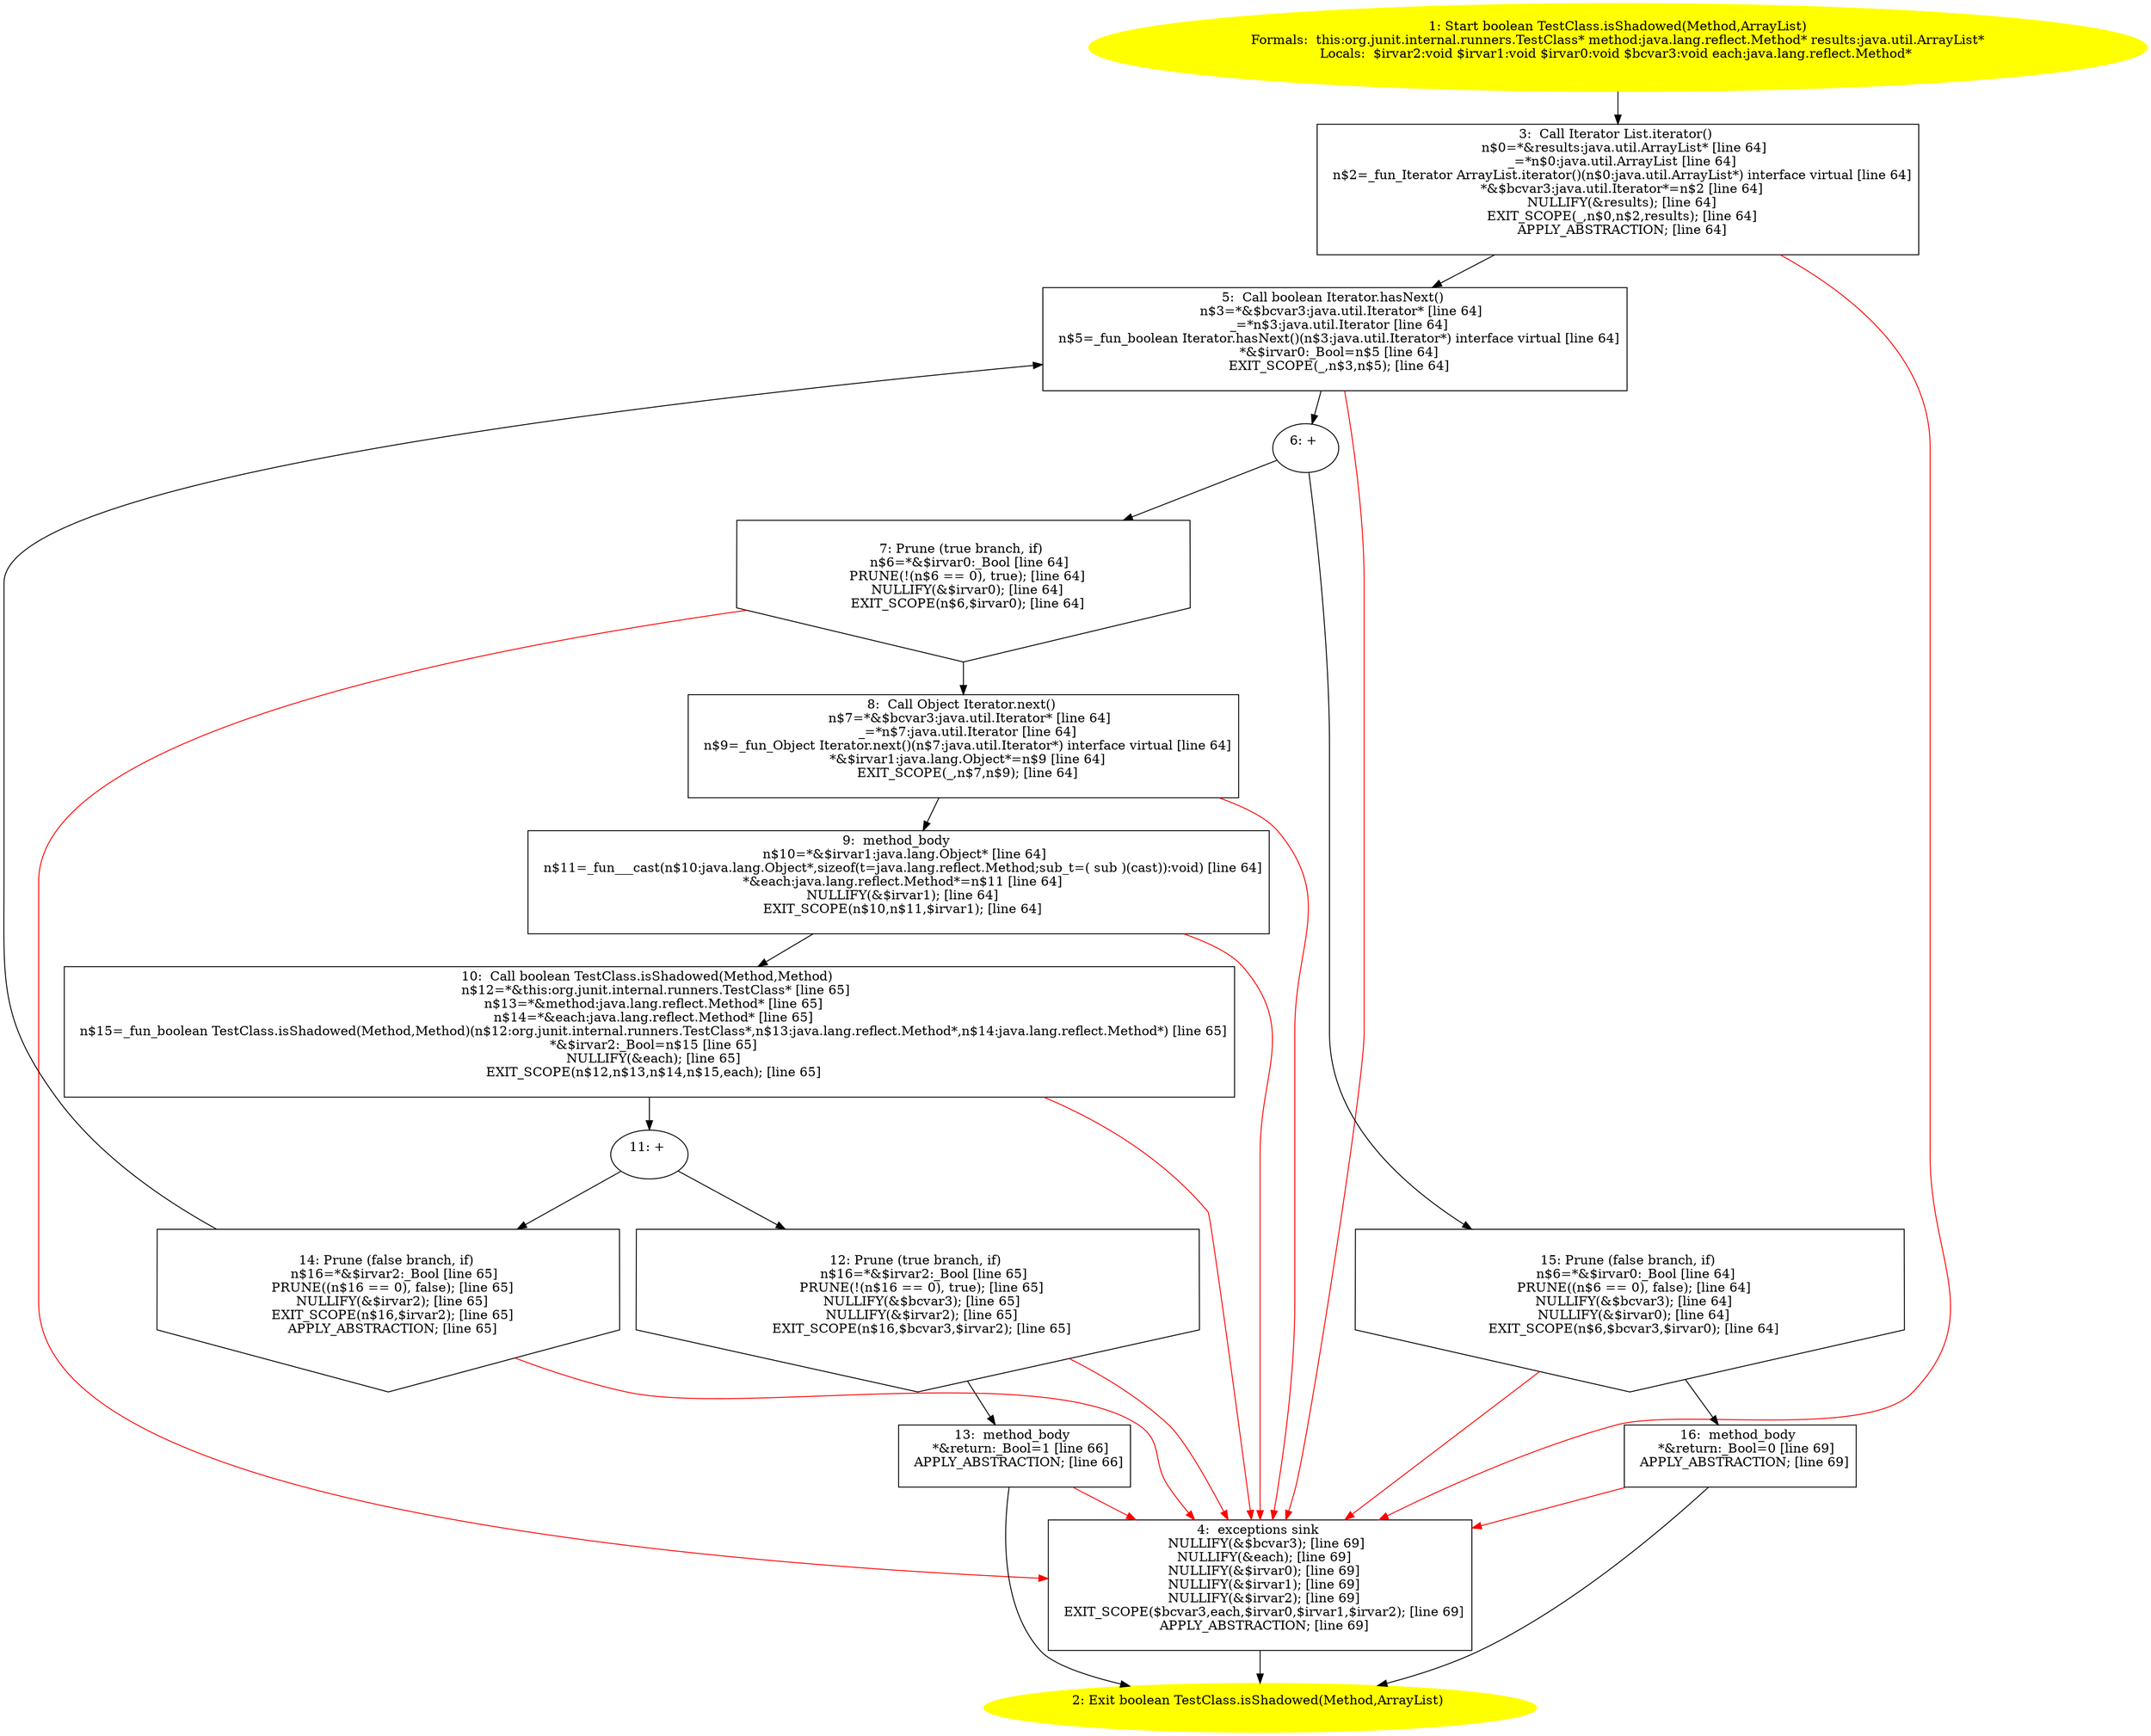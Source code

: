 /* @generated */
digraph cfg {
"org.junit.internal.runners.TestClass.isShadowed(java.lang.reflect.Method,java.util.ArrayList):boolea.6cc78809dc2df54b5f9a6a76c448c353_1" [label="1: Start boolean TestClass.isShadowed(Method,ArrayList)\nFormals:  this:org.junit.internal.runners.TestClass* method:java.lang.reflect.Method* results:java.util.ArrayList*\nLocals:  $irvar2:void $irvar1:void $irvar0:void $bcvar3:void each:java.lang.reflect.Method* \n  " color=yellow style=filled]
	

	 "org.junit.internal.runners.TestClass.isShadowed(java.lang.reflect.Method,java.util.ArrayList):boolea.6cc78809dc2df54b5f9a6a76c448c353_1" -> "org.junit.internal.runners.TestClass.isShadowed(java.lang.reflect.Method,java.util.ArrayList):boolea.6cc78809dc2df54b5f9a6a76c448c353_3" ;
"org.junit.internal.runners.TestClass.isShadowed(java.lang.reflect.Method,java.util.ArrayList):boolea.6cc78809dc2df54b5f9a6a76c448c353_2" [label="2: Exit boolean TestClass.isShadowed(Method,ArrayList) \n  " color=yellow style=filled]
	

"org.junit.internal.runners.TestClass.isShadowed(java.lang.reflect.Method,java.util.ArrayList):boolea.6cc78809dc2df54b5f9a6a76c448c353_3" [label="3:  Call Iterator List.iterator() \n   n$0=*&results:java.util.ArrayList* [line 64]\n  _=*n$0:java.util.ArrayList [line 64]\n  n$2=_fun_Iterator ArrayList.iterator()(n$0:java.util.ArrayList*) interface virtual [line 64]\n  *&$bcvar3:java.util.Iterator*=n$2 [line 64]\n  NULLIFY(&results); [line 64]\n  EXIT_SCOPE(_,n$0,n$2,results); [line 64]\n  APPLY_ABSTRACTION; [line 64]\n " shape="box"]
	

	 "org.junit.internal.runners.TestClass.isShadowed(java.lang.reflect.Method,java.util.ArrayList):boolea.6cc78809dc2df54b5f9a6a76c448c353_3" -> "org.junit.internal.runners.TestClass.isShadowed(java.lang.reflect.Method,java.util.ArrayList):boolea.6cc78809dc2df54b5f9a6a76c448c353_5" ;
	 "org.junit.internal.runners.TestClass.isShadowed(java.lang.reflect.Method,java.util.ArrayList):boolea.6cc78809dc2df54b5f9a6a76c448c353_3" -> "org.junit.internal.runners.TestClass.isShadowed(java.lang.reflect.Method,java.util.ArrayList):boolea.6cc78809dc2df54b5f9a6a76c448c353_4" [color="red" ];
"org.junit.internal.runners.TestClass.isShadowed(java.lang.reflect.Method,java.util.ArrayList):boolea.6cc78809dc2df54b5f9a6a76c448c353_4" [label="4:  exceptions sink \n   NULLIFY(&$bcvar3); [line 69]\n  NULLIFY(&each); [line 69]\n  NULLIFY(&$irvar0); [line 69]\n  NULLIFY(&$irvar1); [line 69]\n  NULLIFY(&$irvar2); [line 69]\n  EXIT_SCOPE($bcvar3,each,$irvar0,$irvar1,$irvar2); [line 69]\n  APPLY_ABSTRACTION; [line 69]\n " shape="box"]
	

	 "org.junit.internal.runners.TestClass.isShadowed(java.lang.reflect.Method,java.util.ArrayList):boolea.6cc78809dc2df54b5f9a6a76c448c353_4" -> "org.junit.internal.runners.TestClass.isShadowed(java.lang.reflect.Method,java.util.ArrayList):boolea.6cc78809dc2df54b5f9a6a76c448c353_2" ;
"org.junit.internal.runners.TestClass.isShadowed(java.lang.reflect.Method,java.util.ArrayList):boolea.6cc78809dc2df54b5f9a6a76c448c353_5" [label="5:  Call boolean Iterator.hasNext() \n   n$3=*&$bcvar3:java.util.Iterator* [line 64]\n  _=*n$3:java.util.Iterator [line 64]\n  n$5=_fun_boolean Iterator.hasNext()(n$3:java.util.Iterator*) interface virtual [line 64]\n  *&$irvar0:_Bool=n$5 [line 64]\n  EXIT_SCOPE(_,n$3,n$5); [line 64]\n " shape="box"]
	

	 "org.junit.internal.runners.TestClass.isShadowed(java.lang.reflect.Method,java.util.ArrayList):boolea.6cc78809dc2df54b5f9a6a76c448c353_5" -> "org.junit.internal.runners.TestClass.isShadowed(java.lang.reflect.Method,java.util.ArrayList):boolea.6cc78809dc2df54b5f9a6a76c448c353_6" ;
	 "org.junit.internal.runners.TestClass.isShadowed(java.lang.reflect.Method,java.util.ArrayList):boolea.6cc78809dc2df54b5f9a6a76c448c353_5" -> "org.junit.internal.runners.TestClass.isShadowed(java.lang.reflect.Method,java.util.ArrayList):boolea.6cc78809dc2df54b5f9a6a76c448c353_4" [color="red" ];
"org.junit.internal.runners.TestClass.isShadowed(java.lang.reflect.Method,java.util.ArrayList):boolea.6cc78809dc2df54b5f9a6a76c448c353_6" [label="6: + \n  " ]
	

	 "org.junit.internal.runners.TestClass.isShadowed(java.lang.reflect.Method,java.util.ArrayList):boolea.6cc78809dc2df54b5f9a6a76c448c353_6" -> "org.junit.internal.runners.TestClass.isShadowed(java.lang.reflect.Method,java.util.ArrayList):boolea.6cc78809dc2df54b5f9a6a76c448c353_7" ;
	 "org.junit.internal.runners.TestClass.isShadowed(java.lang.reflect.Method,java.util.ArrayList):boolea.6cc78809dc2df54b5f9a6a76c448c353_6" -> "org.junit.internal.runners.TestClass.isShadowed(java.lang.reflect.Method,java.util.ArrayList):boolea.6cc78809dc2df54b5f9a6a76c448c353_15" ;
"org.junit.internal.runners.TestClass.isShadowed(java.lang.reflect.Method,java.util.ArrayList):boolea.6cc78809dc2df54b5f9a6a76c448c353_7" [label="7: Prune (true branch, if) \n   n$6=*&$irvar0:_Bool [line 64]\n  PRUNE(!(n$6 == 0), true); [line 64]\n  NULLIFY(&$irvar0); [line 64]\n  EXIT_SCOPE(n$6,$irvar0); [line 64]\n " shape="invhouse"]
	

	 "org.junit.internal.runners.TestClass.isShadowed(java.lang.reflect.Method,java.util.ArrayList):boolea.6cc78809dc2df54b5f9a6a76c448c353_7" -> "org.junit.internal.runners.TestClass.isShadowed(java.lang.reflect.Method,java.util.ArrayList):boolea.6cc78809dc2df54b5f9a6a76c448c353_8" ;
	 "org.junit.internal.runners.TestClass.isShadowed(java.lang.reflect.Method,java.util.ArrayList):boolea.6cc78809dc2df54b5f9a6a76c448c353_7" -> "org.junit.internal.runners.TestClass.isShadowed(java.lang.reflect.Method,java.util.ArrayList):boolea.6cc78809dc2df54b5f9a6a76c448c353_4" [color="red" ];
"org.junit.internal.runners.TestClass.isShadowed(java.lang.reflect.Method,java.util.ArrayList):boolea.6cc78809dc2df54b5f9a6a76c448c353_8" [label="8:  Call Object Iterator.next() \n   n$7=*&$bcvar3:java.util.Iterator* [line 64]\n  _=*n$7:java.util.Iterator [line 64]\n  n$9=_fun_Object Iterator.next()(n$7:java.util.Iterator*) interface virtual [line 64]\n  *&$irvar1:java.lang.Object*=n$9 [line 64]\n  EXIT_SCOPE(_,n$7,n$9); [line 64]\n " shape="box"]
	

	 "org.junit.internal.runners.TestClass.isShadowed(java.lang.reflect.Method,java.util.ArrayList):boolea.6cc78809dc2df54b5f9a6a76c448c353_8" -> "org.junit.internal.runners.TestClass.isShadowed(java.lang.reflect.Method,java.util.ArrayList):boolea.6cc78809dc2df54b5f9a6a76c448c353_9" ;
	 "org.junit.internal.runners.TestClass.isShadowed(java.lang.reflect.Method,java.util.ArrayList):boolea.6cc78809dc2df54b5f9a6a76c448c353_8" -> "org.junit.internal.runners.TestClass.isShadowed(java.lang.reflect.Method,java.util.ArrayList):boolea.6cc78809dc2df54b5f9a6a76c448c353_4" [color="red" ];
"org.junit.internal.runners.TestClass.isShadowed(java.lang.reflect.Method,java.util.ArrayList):boolea.6cc78809dc2df54b5f9a6a76c448c353_9" [label="9:  method_body \n   n$10=*&$irvar1:java.lang.Object* [line 64]\n  n$11=_fun___cast(n$10:java.lang.Object*,sizeof(t=java.lang.reflect.Method;sub_t=( sub )(cast)):void) [line 64]\n  *&each:java.lang.reflect.Method*=n$11 [line 64]\n  NULLIFY(&$irvar1); [line 64]\n  EXIT_SCOPE(n$10,n$11,$irvar1); [line 64]\n " shape="box"]
	

	 "org.junit.internal.runners.TestClass.isShadowed(java.lang.reflect.Method,java.util.ArrayList):boolea.6cc78809dc2df54b5f9a6a76c448c353_9" -> "org.junit.internal.runners.TestClass.isShadowed(java.lang.reflect.Method,java.util.ArrayList):boolea.6cc78809dc2df54b5f9a6a76c448c353_10" ;
	 "org.junit.internal.runners.TestClass.isShadowed(java.lang.reflect.Method,java.util.ArrayList):boolea.6cc78809dc2df54b5f9a6a76c448c353_9" -> "org.junit.internal.runners.TestClass.isShadowed(java.lang.reflect.Method,java.util.ArrayList):boolea.6cc78809dc2df54b5f9a6a76c448c353_4" [color="red" ];
"org.junit.internal.runners.TestClass.isShadowed(java.lang.reflect.Method,java.util.ArrayList):boolea.6cc78809dc2df54b5f9a6a76c448c353_10" [label="10:  Call boolean TestClass.isShadowed(Method,Method) \n   n$12=*&this:org.junit.internal.runners.TestClass* [line 65]\n  n$13=*&method:java.lang.reflect.Method* [line 65]\n  n$14=*&each:java.lang.reflect.Method* [line 65]\n  n$15=_fun_boolean TestClass.isShadowed(Method,Method)(n$12:org.junit.internal.runners.TestClass*,n$13:java.lang.reflect.Method*,n$14:java.lang.reflect.Method*) [line 65]\n  *&$irvar2:_Bool=n$15 [line 65]\n  NULLIFY(&each); [line 65]\n  EXIT_SCOPE(n$12,n$13,n$14,n$15,each); [line 65]\n " shape="box"]
	

	 "org.junit.internal.runners.TestClass.isShadowed(java.lang.reflect.Method,java.util.ArrayList):boolea.6cc78809dc2df54b5f9a6a76c448c353_10" -> "org.junit.internal.runners.TestClass.isShadowed(java.lang.reflect.Method,java.util.ArrayList):boolea.6cc78809dc2df54b5f9a6a76c448c353_11" ;
	 "org.junit.internal.runners.TestClass.isShadowed(java.lang.reflect.Method,java.util.ArrayList):boolea.6cc78809dc2df54b5f9a6a76c448c353_10" -> "org.junit.internal.runners.TestClass.isShadowed(java.lang.reflect.Method,java.util.ArrayList):boolea.6cc78809dc2df54b5f9a6a76c448c353_4" [color="red" ];
"org.junit.internal.runners.TestClass.isShadowed(java.lang.reflect.Method,java.util.ArrayList):boolea.6cc78809dc2df54b5f9a6a76c448c353_11" [label="11: + \n  " ]
	

	 "org.junit.internal.runners.TestClass.isShadowed(java.lang.reflect.Method,java.util.ArrayList):boolea.6cc78809dc2df54b5f9a6a76c448c353_11" -> "org.junit.internal.runners.TestClass.isShadowed(java.lang.reflect.Method,java.util.ArrayList):boolea.6cc78809dc2df54b5f9a6a76c448c353_12" ;
	 "org.junit.internal.runners.TestClass.isShadowed(java.lang.reflect.Method,java.util.ArrayList):boolea.6cc78809dc2df54b5f9a6a76c448c353_11" -> "org.junit.internal.runners.TestClass.isShadowed(java.lang.reflect.Method,java.util.ArrayList):boolea.6cc78809dc2df54b5f9a6a76c448c353_14" ;
"org.junit.internal.runners.TestClass.isShadowed(java.lang.reflect.Method,java.util.ArrayList):boolea.6cc78809dc2df54b5f9a6a76c448c353_12" [label="12: Prune (true branch, if) \n   n$16=*&$irvar2:_Bool [line 65]\n  PRUNE(!(n$16 == 0), true); [line 65]\n  NULLIFY(&$bcvar3); [line 65]\n  NULLIFY(&$irvar2); [line 65]\n  EXIT_SCOPE(n$16,$bcvar3,$irvar2); [line 65]\n " shape="invhouse"]
	

	 "org.junit.internal.runners.TestClass.isShadowed(java.lang.reflect.Method,java.util.ArrayList):boolea.6cc78809dc2df54b5f9a6a76c448c353_12" -> "org.junit.internal.runners.TestClass.isShadowed(java.lang.reflect.Method,java.util.ArrayList):boolea.6cc78809dc2df54b5f9a6a76c448c353_13" ;
	 "org.junit.internal.runners.TestClass.isShadowed(java.lang.reflect.Method,java.util.ArrayList):boolea.6cc78809dc2df54b5f9a6a76c448c353_12" -> "org.junit.internal.runners.TestClass.isShadowed(java.lang.reflect.Method,java.util.ArrayList):boolea.6cc78809dc2df54b5f9a6a76c448c353_4" [color="red" ];
"org.junit.internal.runners.TestClass.isShadowed(java.lang.reflect.Method,java.util.ArrayList):boolea.6cc78809dc2df54b5f9a6a76c448c353_13" [label="13:  method_body \n   *&return:_Bool=1 [line 66]\n  APPLY_ABSTRACTION; [line 66]\n " shape="box"]
	

	 "org.junit.internal.runners.TestClass.isShadowed(java.lang.reflect.Method,java.util.ArrayList):boolea.6cc78809dc2df54b5f9a6a76c448c353_13" -> "org.junit.internal.runners.TestClass.isShadowed(java.lang.reflect.Method,java.util.ArrayList):boolea.6cc78809dc2df54b5f9a6a76c448c353_2" ;
	 "org.junit.internal.runners.TestClass.isShadowed(java.lang.reflect.Method,java.util.ArrayList):boolea.6cc78809dc2df54b5f9a6a76c448c353_13" -> "org.junit.internal.runners.TestClass.isShadowed(java.lang.reflect.Method,java.util.ArrayList):boolea.6cc78809dc2df54b5f9a6a76c448c353_4" [color="red" ];
"org.junit.internal.runners.TestClass.isShadowed(java.lang.reflect.Method,java.util.ArrayList):boolea.6cc78809dc2df54b5f9a6a76c448c353_14" [label="14: Prune (false branch, if) \n   n$16=*&$irvar2:_Bool [line 65]\n  PRUNE((n$16 == 0), false); [line 65]\n  NULLIFY(&$irvar2); [line 65]\n  EXIT_SCOPE(n$16,$irvar2); [line 65]\n  APPLY_ABSTRACTION; [line 65]\n " shape="invhouse"]
	

	 "org.junit.internal.runners.TestClass.isShadowed(java.lang.reflect.Method,java.util.ArrayList):boolea.6cc78809dc2df54b5f9a6a76c448c353_14" -> "org.junit.internal.runners.TestClass.isShadowed(java.lang.reflect.Method,java.util.ArrayList):boolea.6cc78809dc2df54b5f9a6a76c448c353_5" ;
	 "org.junit.internal.runners.TestClass.isShadowed(java.lang.reflect.Method,java.util.ArrayList):boolea.6cc78809dc2df54b5f9a6a76c448c353_14" -> "org.junit.internal.runners.TestClass.isShadowed(java.lang.reflect.Method,java.util.ArrayList):boolea.6cc78809dc2df54b5f9a6a76c448c353_4" [color="red" ];
"org.junit.internal.runners.TestClass.isShadowed(java.lang.reflect.Method,java.util.ArrayList):boolea.6cc78809dc2df54b5f9a6a76c448c353_15" [label="15: Prune (false branch, if) \n   n$6=*&$irvar0:_Bool [line 64]\n  PRUNE((n$6 == 0), false); [line 64]\n  NULLIFY(&$bcvar3); [line 64]\n  NULLIFY(&$irvar0); [line 64]\n  EXIT_SCOPE(n$6,$bcvar3,$irvar0); [line 64]\n " shape="invhouse"]
	

	 "org.junit.internal.runners.TestClass.isShadowed(java.lang.reflect.Method,java.util.ArrayList):boolea.6cc78809dc2df54b5f9a6a76c448c353_15" -> "org.junit.internal.runners.TestClass.isShadowed(java.lang.reflect.Method,java.util.ArrayList):boolea.6cc78809dc2df54b5f9a6a76c448c353_16" ;
	 "org.junit.internal.runners.TestClass.isShadowed(java.lang.reflect.Method,java.util.ArrayList):boolea.6cc78809dc2df54b5f9a6a76c448c353_15" -> "org.junit.internal.runners.TestClass.isShadowed(java.lang.reflect.Method,java.util.ArrayList):boolea.6cc78809dc2df54b5f9a6a76c448c353_4" [color="red" ];
"org.junit.internal.runners.TestClass.isShadowed(java.lang.reflect.Method,java.util.ArrayList):boolea.6cc78809dc2df54b5f9a6a76c448c353_16" [label="16:  method_body \n   *&return:_Bool=0 [line 69]\n  APPLY_ABSTRACTION; [line 69]\n " shape="box"]
	

	 "org.junit.internal.runners.TestClass.isShadowed(java.lang.reflect.Method,java.util.ArrayList):boolea.6cc78809dc2df54b5f9a6a76c448c353_16" -> "org.junit.internal.runners.TestClass.isShadowed(java.lang.reflect.Method,java.util.ArrayList):boolea.6cc78809dc2df54b5f9a6a76c448c353_2" ;
	 "org.junit.internal.runners.TestClass.isShadowed(java.lang.reflect.Method,java.util.ArrayList):boolea.6cc78809dc2df54b5f9a6a76c448c353_16" -> "org.junit.internal.runners.TestClass.isShadowed(java.lang.reflect.Method,java.util.ArrayList):boolea.6cc78809dc2df54b5f9a6a76c448c353_4" [color="red" ];
}
